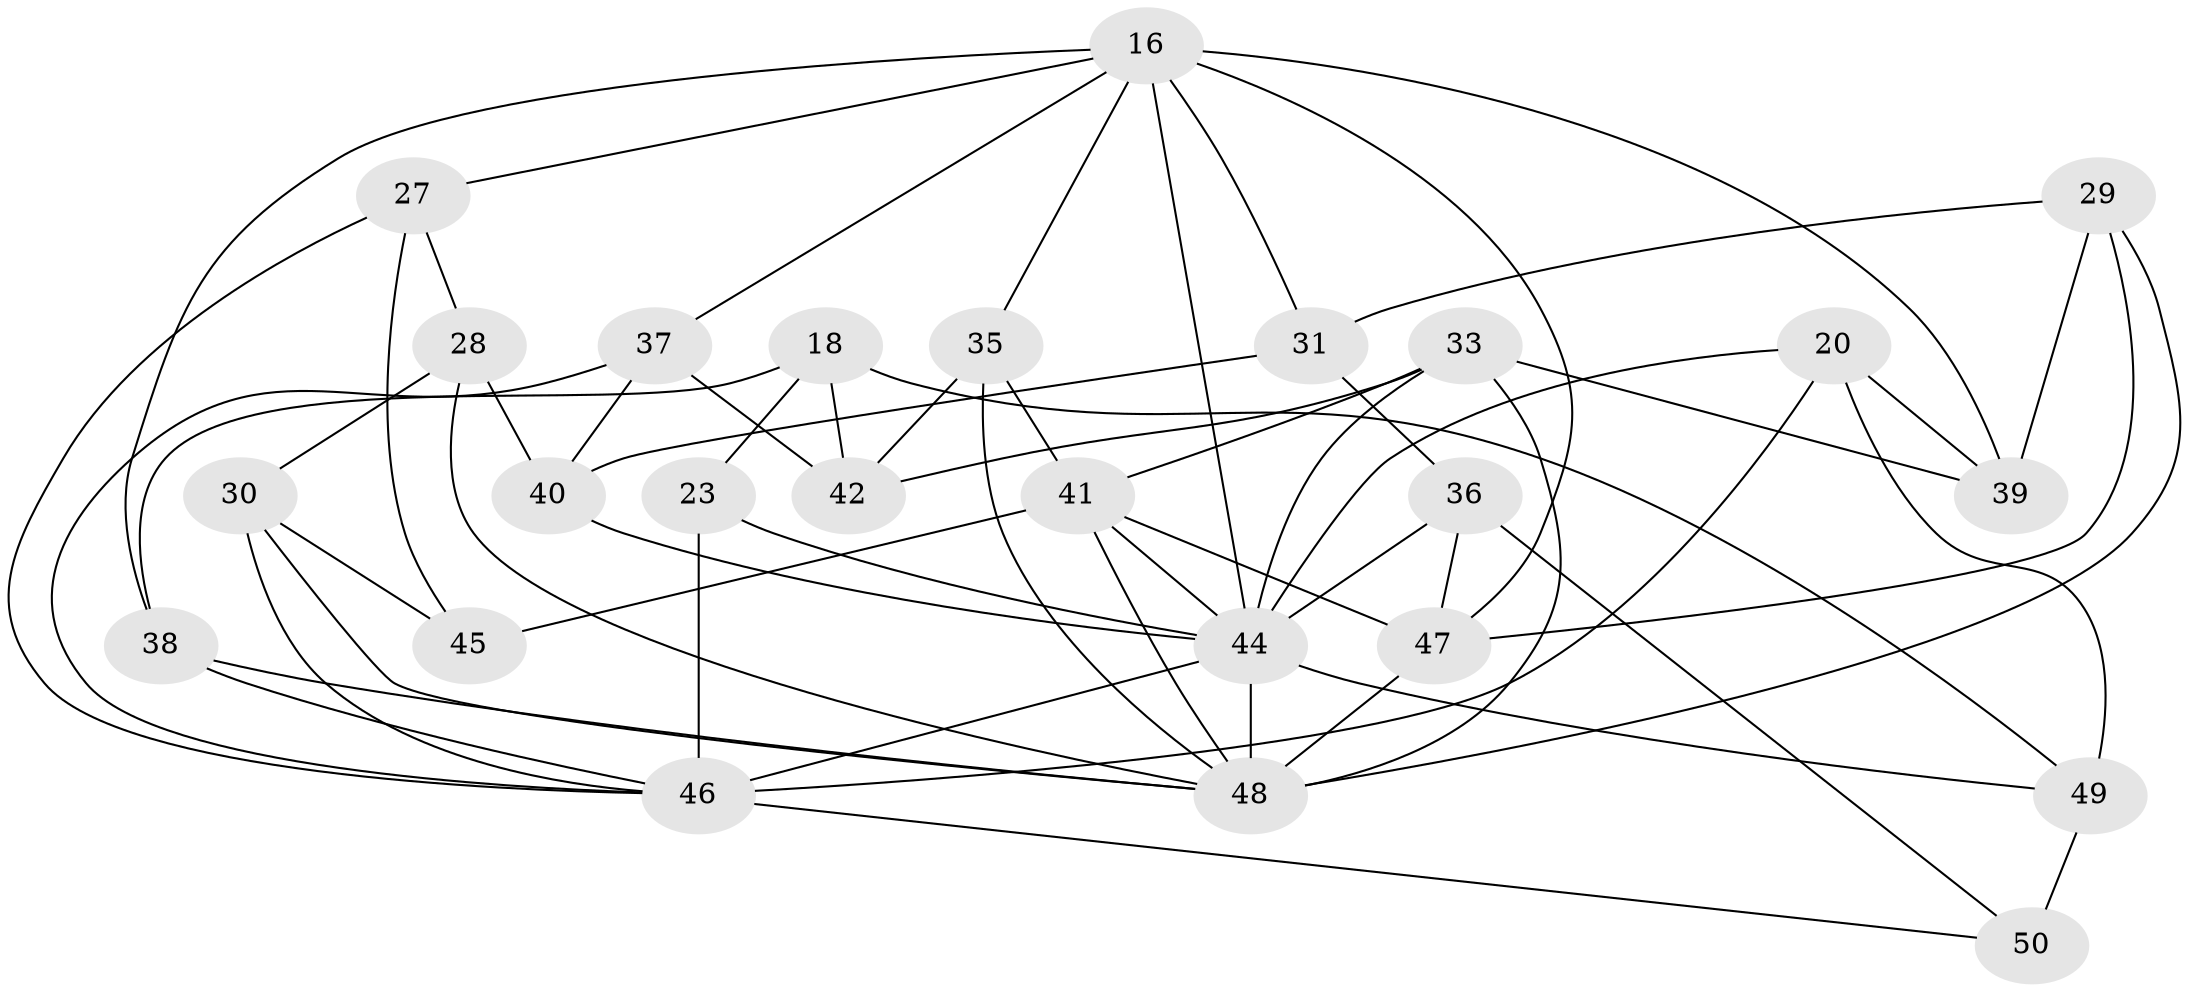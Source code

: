 // original degree distribution, {4: 1.0}
// Generated by graph-tools (version 1.1) at 2025/59/03/09/25 04:59:27]
// undirected, 25 vertices, 60 edges
graph export_dot {
graph [start="1"]
  node [color=gray90,style=filled];
  16 [super="+11+14"];
  18;
  20 [super="+12"];
  23;
  27;
  28;
  29;
  30;
  31;
  33 [super="+24"];
  35;
  36;
  37;
  38 [super="+32"];
  39 [super="+8"];
  40;
  41 [super="+7+21"];
  42;
  44 [super="+4+6+43+15"];
  45;
  46 [super="+9+17"];
  47 [super="+22"];
  48 [super="+13+34"];
  49 [super="+25"];
  50;
  16 -- 47;
  16 -- 38;
  16 -- 35;
  16 -- 37;
  16 -- 31;
  16 -- 27;
  16 -- 44;
  16 -- 39;
  18 -- 23;
  18 -- 49;
  18 -- 42;
  18 -- 38;
  20 -- 46 [weight=2];
  20 -- 39 [weight=2];
  20 -- 49;
  20 -- 44;
  23 -- 46 [weight=2];
  23 -- 44;
  27 -- 46;
  27 -- 28;
  27 -- 45;
  28 -- 40;
  28 -- 30;
  28 -- 48;
  29 -- 47;
  29 -- 31;
  29 -- 39;
  29 -- 48;
  30 -- 45;
  30 -- 46;
  30 -- 48;
  31 -- 36;
  31 -- 40;
  33 -- 39 [weight=2];
  33 -- 41 [weight=2];
  33 -- 42;
  33 -- 44;
  33 -- 48 [weight=4];
  35 -- 41;
  35 -- 42;
  35 -- 48;
  36 -- 50;
  36 -- 44;
  36 -- 47;
  37 -- 46;
  37 -- 42;
  37 -- 40;
  38 -- 48 [weight=3];
  38 -- 46;
  40 -- 44;
  41 -- 45 [weight=2];
  41 -- 44;
  41 -- 48;
  41 -- 47;
  44 -- 49 [weight=2];
  44 -- 46;
  44 -- 48 [weight=2];
  46 -- 50;
  47 -- 48 [weight=2];
  49 -- 50 [weight=2];
}
